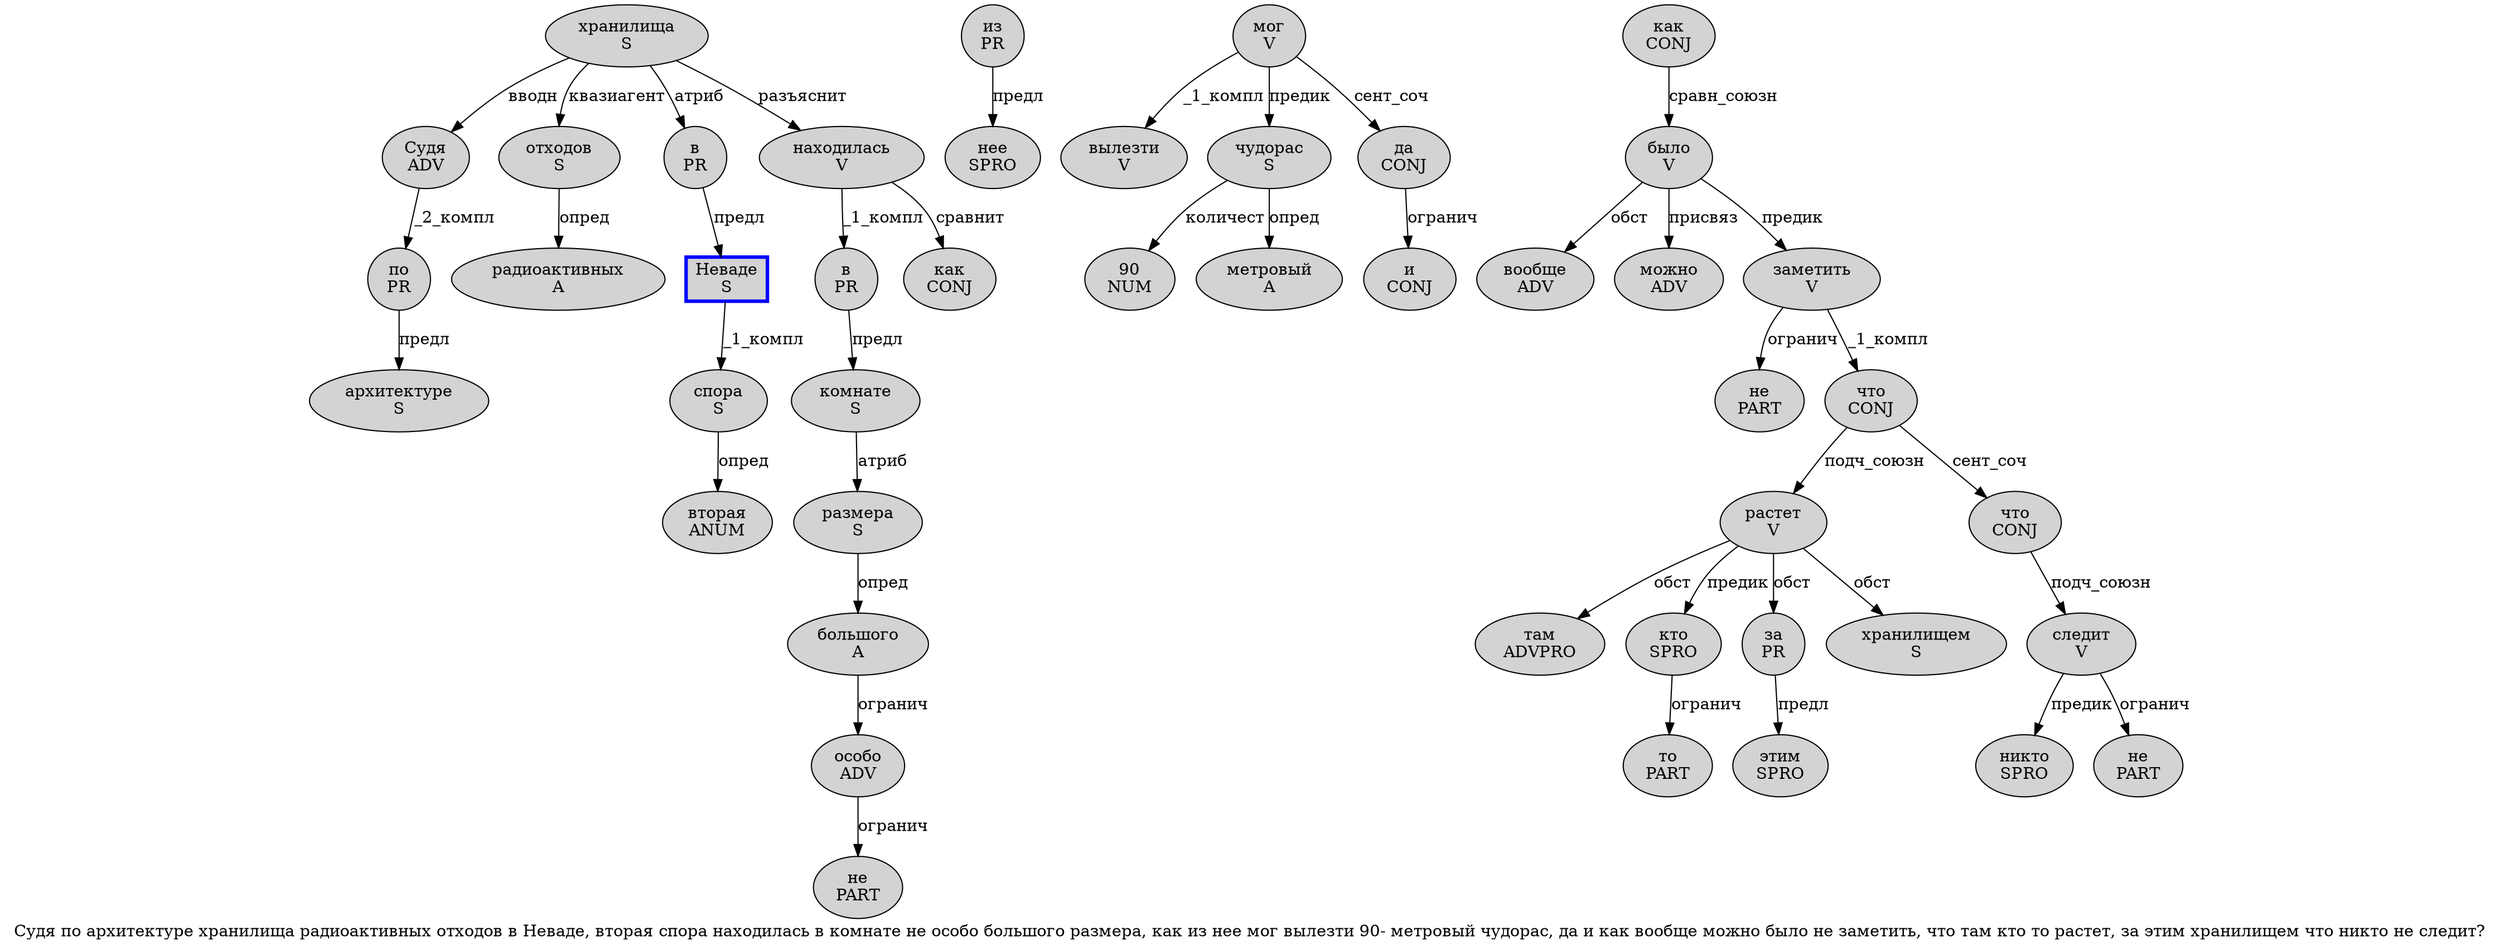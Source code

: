 digraph SENTENCE_4842 {
	graph [label="Судя по архитектуре хранилища радиоактивных отходов в Неваде, вторая спора находилась в комнате не особо большого размера, как из нее мог вылезти 90- метровый чудорас, да и как вообще можно было не заметить, что там кто то растет, за этим хранилищем что никто не следит?"]
	node [style=filled]
		0 [label="Судя
ADV" color="" fillcolor=lightgray penwidth=1 shape=ellipse]
		1 [label="по
PR" color="" fillcolor=lightgray penwidth=1 shape=ellipse]
		2 [label="архитектуре
S" color="" fillcolor=lightgray penwidth=1 shape=ellipse]
		3 [label="хранилища
S" color="" fillcolor=lightgray penwidth=1 shape=ellipse]
		4 [label="радиоактивных
A" color="" fillcolor=lightgray penwidth=1 shape=ellipse]
		5 [label="отходов
S" color="" fillcolor=lightgray penwidth=1 shape=ellipse]
		6 [label="в
PR" color="" fillcolor=lightgray penwidth=1 shape=ellipse]
		7 [label="Неваде
S" color=blue fillcolor=lightgray penwidth=3 shape=box]
		9 [label="вторая
ANUM" color="" fillcolor=lightgray penwidth=1 shape=ellipse]
		10 [label="спора
S" color="" fillcolor=lightgray penwidth=1 shape=ellipse]
		11 [label="находилась
V" color="" fillcolor=lightgray penwidth=1 shape=ellipse]
		12 [label="в
PR" color="" fillcolor=lightgray penwidth=1 shape=ellipse]
		13 [label="комнате
S" color="" fillcolor=lightgray penwidth=1 shape=ellipse]
		14 [label="не
PART" color="" fillcolor=lightgray penwidth=1 shape=ellipse]
		15 [label="особо
ADV" color="" fillcolor=lightgray penwidth=1 shape=ellipse]
		16 [label="большого
A" color="" fillcolor=lightgray penwidth=1 shape=ellipse]
		17 [label="размера
S" color="" fillcolor=lightgray penwidth=1 shape=ellipse]
		19 [label="как
CONJ" color="" fillcolor=lightgray penwidth=1 shape=ellipse]
		20 [label="из
PR" color="" fillcolor=lightgray penwidth=1 shape=ellipse]
		21 [label="нее
SPRO" color="" fillcolor=lightgray penwidth=1 shape=ellipse]
		22 [label="мог
V" color="" fillcolor=lightgray penwidth=1 shape=ellipse]
		23 [label="вылезти
V" color="" fillcolor=lightgray penwidth=1 shape=ellipse]
		24 [label="90
NUM" color="" fillcolor=lightgray penwidth=1 shape=ellipse]
		26 [label="метровый
A" color="" fillcolor=lightgray penwidth=1 shape=ellipse]
		27 [label="чудорас
S" color="" fillcolor=lightgray penwidth=1 shape=ellipse]
		29 [label="да
CONJ" color="" fillcolor=lightgray penwidth=1 shape=ellipse]
		30 [label="и
CONJ" color="" fillcolor=lightgray penwidth=1 shape=ellipse]
		31 [label="как
CONJ" color="" fillcolor=lightgray penwidth=1 shape=ellipse]
		32 [label="вообще
ADV" color="" fillcolor=lightgray penwidth=1 shape=ellipse]
		33 [label="можно
ADV" color="" fillcolor=lightgray penwidth=1 shape=ellipse]
		34 [label="было
V" color="" fillcolor=lightgray penwidth=1 shape=ellipse]
		35 [label="не
PART" color="" fillcolor=lightgray penwidth=1 shape=ellipse]
		36 [label="заметить
V" color="" fillcolor=lightgray penwidth=1 shape=ellipse]
		38 [label="что
CONJ" color="" fillcolor=lightgray penwidth=1 shape=ellipse]
		39 [label="там
ADVPRO" color="" fillcolor=lightgray penwidth=1 shape=ellipse]
		40 [label="кто
SPRO" color="" fillcolor=lightgray penwidth=1 shape=ellipse]
		41 [label="то
PART" color="" fillcolor=lightgray penwidth=1 shape=ellipse]
		42 [label="растет
V" color="" fillcolor=lightgray penwidth=1 shape=ellipse]
		44 [label="за
PR" color="" fillcolor=lightgray penwidth=1 shape=ellipse]
		45 [label="этим
SPRO" color="" fillcolor=lightgray penwidth=1 shape=ellipse]
		46 [label="хранилищем
S" color="" fillcolor=lightgray penwidth=1 shape=ellipse]
		47 [label="что
CONJ" color="" fillcolor=lightgray penwidth=1 shape=ellipse]
		48 [label="никто
SPRO" color="" fillcolor=lightgray penwidth=1 shape=ellipse]
		49 [label="не
PART" color="" fillcolor=lightgray penwidth=1 shape=ellipse]
		50 [label="следит
V" color="" fillcolor=lightgray penwidth=1 shape=ellipse]
			3 -> 0 [label="вводн"]
			3 -> 5 [label="квазиагент"]
			3 -> 6 [label="атриб"]
			3 -> 11 [label="разъяснит"]
			44 -> 45 [label="предл"]
			27 -> 24 [label="количест"]
			27 -> 26 [label="опред"]
			50 -> 48 [label="предик"]
			50 -> 49 [label="огранич"]
			16 -> 15 [label="огранич"]
			12 -> 13 [label="предл"]
			40 -> 41 [label="огранич"]
			10 -> 9 [label="опред"]
			11 -> 12 [label="_1_компл"]
			11 -> 19 [label="сравнит"]
			0 -> 1 [label="_2_компл"]
			1 -> 2 [label="предл"]
			15 -> 14 [label="огранич"]
			31 -> 34 [label="сравн_союзн"]
			20 -> 21 [label="предл"]
			38 -> 42 [label="подч_союзн"]
			38 -> 47 [label="сент_соч"]
			29 -> 30 [label="огранич"]
			47 -> 50 [label="подч_союзн"]
			17 -> 16 [label="опред"]
			13 -> 17 [label="атриб"]
			5 -> 4 [label="опред"]
			6 -> 7 [label="предл"]
			7 -> 10 [label="_1_компл"]
			36 -> 35 [label="огранич"]
			36 -> 38 [label="_1_компл"]
			22 -> 23 [label="_1_компл"]
			22 -> 27 [label="предик"]
			22 -> 29 [label="сент_соч"]
			34 -> 32 [label="обст"]
			34 -> 33 [label="присвяз"]
			34 -> 36 [label="предик"]
			42 -> 39 [label="обст"]
			42 -> 40 [label="предик"]
			42 -> 44 [label="обст"]
			42 -> 46 [label="обст"]
}